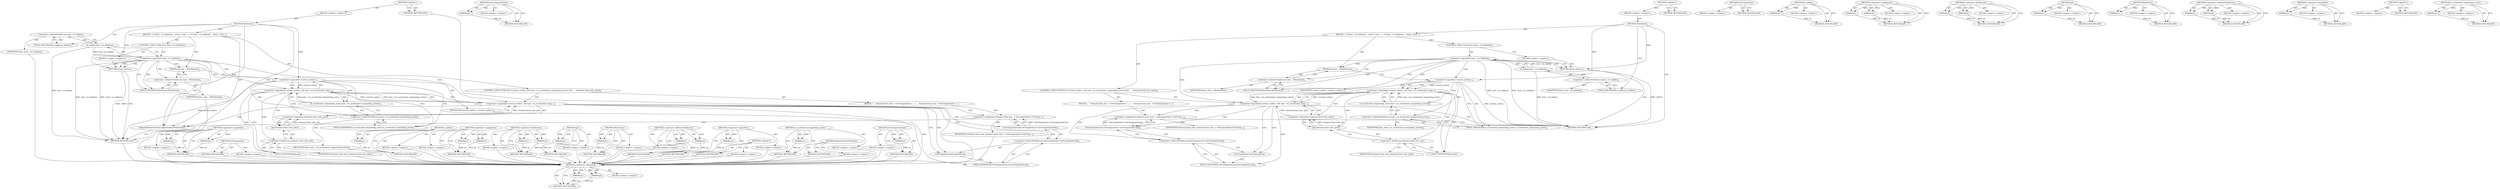 digraph "is_accelerated_compositing_active" {
vulnerable_76 [label=<(METHOD,&lt;operator&gt;.logicalAnd)>];
vulnerable_77 [label=<(PARAM,p1)>];
vulnerable_78 [label=<(PARAM,p2)>];
vulnerable_79 [label=<(BLOCK,&lt;empty&gt;,&lt;empty&gt;)>];
vulnerable_80 [label=<(METHOD_RETURN,ANY)>];
vulnerable_99 [label=<(METHOD,GetCompositorLock)>];
vulnerable_100 [label=<(PARAM,p1)>];
vulnerable_101 [label=<(BLOCK,&lt;empty&gt;,&lt;empty&gt;)>];
vulnerable_102 [label=<(METHOD_RETURN,ANY)>];
vulnerable_6 [label=<(METHOD,&lt;global&gt;)<SUB>1</SUB>>];
vulnerable_7 [label=<(BLOCK,&lt;empty&gt;,&lt;empty&gt;)<SUB>1</SUB>>];
vulnerable_8 [label=<(METHOD,WasShown)<SUB>1</SUB>>];
vulnerable_9 [label=<(BLOCK,{
  if (!host_-&gt;is_hidden())
    return;
  host...,{
  if (!host_-&gt;is_hidden())
    return;
  host...)<SUB>1</SUB>>];
vulnerable_10 [label=<(CONTROL_STRUCTURE,IF,if (!host_-&gt;is_hidden()))<SUB>2</SUB>>];
vulnerable_11 [label=<(&lt;operator&gt;.logicalNot,!host_-&gt;is_hidden())<SUB>2</SUB>>];
vulnerable_12 [label=<(is_hidden,host_-&gt;is_hidden())<SUB>2</SUB>>];
vulnerable_13 [label=<(&lt;operator&gt;.indirectFieldAccess,host_-&gt;is_hidden)<SUB>2</SUB>>];
vulnerable_14 [label=<(IDENTIFIER,host_,host_-&gt;is_hidden())<SUB>2</SUB>>];
vulnerable_15 [label=<(FIELD_IDENTIFIER,is_hidden,is_hidden)<SUB>2</SUB>>];
vulnerable_16 [label=<(BLOCK,&lt;empty&gt;,&lt;empty&gt;)<SUB>3</SUB>>];
vulnerable_17 [label=<(RETURN,return;,return;)<SUB>3</SUB>>];
vulnerable_18 [label=<(WasShown,host_-&gt;WasShown())<SUB>4</SUB>>];
vulnerable_19 [label=<(&lt;operator&gt;.indirectFieldAccess,host_-&gt;WasShown)<SUB>4</SUB>>];
vulnerable_20 [label=<(IDENTIFIER,host_,host_-&gt;WasShown())<SUB>4</SUB>>];
vulnerable_21 [label=<(FIELD_IDENTIFIER,WasShown,WasShown)<SUB>4</SUB>>];
vulnerable_22 [label=<(CONTROL_STRUCTURE,IF,if (!current_surface_ &amp;&amp; host_-&gt;is_accelerated_compositing_active() &amp;&amp;
      !released_front_lock_.get()))<SUB>6</SUB>>];
vulnerable_23 [label=<(&lt;operator&gt;.logicalAnd,!current_surface_ &amp;&amp; host_-&gt;is_accelerated_comp...)<SUB>6</SUB>>];
vulnerable_24 [label=<(&lt;operator&gt;.logicalAnd,!current_surface_ &amp;&amp; host_-&gt;is_accelerated_comp...)<SUB>6</SUB>>];
vulnerable_25 [label=<(&lt;operator&gt;.logicalNot,!current_surface_)<SUB>6</SUB>>];
vulnerable_26 [label=<(IDENTIFIER,current_surface_,!current_surface_)<SUB>6</SUB>>];
vulnerable_27 [label=<(is_accelerated_compositing_active,host_-&gt;is_accelerated_compositing_active())<SUB>6</SUB>>];
vulnerable_28 [label=<(&lt;operator&gt;.indirectFieldAccess,host_-&gt;is_accelerated_compositing_active)<SUB>6</SUB>>];
vulnerable_29 [label=<(IDENTIFIER,host_,host_-&gt;is_accelerated_compositing_active())<SUB>6</SUB>>];
vulnerable_30 [label=<(FIELD_IDENTIFIER,is_accelerated_compositing_active,is_accelerated_compositing_active)<SUB>6</SUB>>];
vulnerable_31 [label=<(&lt;operator&gt;.logicalNot,!released_front_lock_.get())<SUB>7</SUB>>];
vulnerable_32 [label=<(get,released_front_lock_.get())<SUB>7</SUB>>];
vulnerable_33 [label=<(&lt;operator&gt;.fieldAccess,released_front_lock_.get)<SUB>7</SUB>>];
vulnerable_34 [label=<(IDENTIFIER,released_front_lock_,released_front_lock_.get())<SUB>7</SUB>>];
vulnerable_35 [label=<(FIELD_IDENTIFIER,get,get)<SUB>7</SUB>>];
vulnerable_36 [label=<(BLOCK,{
     released_front_lock_ = GetCompositor()-&gt;...,{
     released_front_lock_ = GetCompositor()-&gt;...)<SUB>7</SUB>>];
vulnerable_37 [label=<(&lt;operator&gt;.assignment,released_front_lock_ = GetCompositor()-&gt;GetComp...)<SUB>8</SUB>>];
vulnerable_38 [label=<(IDENTIFIER,released_front_lock_,released_front_lock_ = GetCompositor()-&gt;GetComp...)<SUB>8</SUB>>];
vulnerable_39 [label=<(GetCompositorLock,GetCompositor()-&gt;GetCompositorLock())<SUB>8</SUB>>];
vulnerable_40 [label=<(&lt;operator&gt;.indirectFieldAccess,GetCompositor()-&gt;GetCompositorLock)<SUB>8</SUB>>];
vulnerable_41 [label=<(GetCompositor,GetCompositor())<SUB>8</SUB>>];
vulnerable_42 [label=<(FIELD_IDENTIFIER,GetCompositorLock,GetCompositorLock)<SUB>8</SUB>>];
vulnerable_43 [label=<(AdjustSurfaceProtection,AdjustSurfaceProtection())<SUB>11</SUB>>];
vulnerable_44 [label=<(METHOD_RETURN,void)<SUB>1</SUB>>];
vulnerable_46 [label=<(METHOD_RETURN,ANY)<SUB>1</SUB>>];
vulnerable_103 [label=<(METHOD,GetCompositor)>];
vulnerable_104 [label=<(BLOCK,&lt;empty&gt;,&lt;empty&gt;)>];
vulnerable_105 [label=<(METHOD_RETURN,ANY)>];
vulnerable_63 [label=<(METHOD,is_hidden)>];
vulnerable_64 [label=<(PARAM,p1)>];
vulnerable_65 [label=<(BLOCK,&lt;empty&gt;,&lt;empty&gt;)>];
vulnerable_66 [label=<(METHOD_RETURN,ANY)>];
vulnerable_94 [label=<(METHOD,&lt;operator&gt;.assignment)>];
vulnerable_95 [label=<(PARAM,p1)>];
vulnerable_96 [label=<(PARAM,p2)>];
vulnerable_97 [label=<(BLOCK,&lt;empty&gt;,&lt;empty&gt;)>];
vulnerable_98 [label=<(METHOD_RETURN,ANY)>];
vulnerable_89 [label=<(METHOD,&lt;operator&gt;.fieldAccess)>];
vulnerable_90 [label=<(PARAM,p1)>];
vulnerable_91 [label=<(PARAM,p2)>];
vulnerable_92 [label=<(BLOCK,&lt;empty&gt;,&lt;empty&gt;)>];
vulnerable_93 [label=<(METHOD_RETURN,ANY)>];
vulnerable_85 [label=<(METHOD,get)>];
vulnerable_86 [label=<(PARAM,p1)>];
vulnerable_87 [label=<(BLOCK,&lt;empty&gt;,&lt;empty&gt;)>];
vulnerable_88 [label=<(METHOD_RETURN,ANY)>];
vulnerable_72 [label=<(METHOD,WasShown)>];
vulnerable_73 [label=<(PARAM,p1)>];
vulnerable_74 [label=<(BLOCK,&lt;empty&gt;,&lt;empty&gt;)>];
vulnerable_75 [label=<(METHOD_RETURN,ANY)>];
vulnerable_67 [label=<(METHOD,&lt;operator&gt;.indirectFieldAccess)>];
vulnerable_68 [label=<(PARAM,p1)>];
vulnerable_69 [label=<(PARAM,p2)>];
vulnerable_70 [label=<(BLOCK,&lt;empty&gt;,&lt;empty&gt;)>];
vulnerable_71 [label=<(METHOD_RETURN,ANY)>];
vulnerable_59 [label=<(METHOD,&lt;operator&gt;.logicalNot)>];
vulnerable_60 [label=<(PARAM,p1)>];
vulnerable_61 [label=<(BLOCK,&lt;empty&gt;,&lt;empty&gt;)>];
vulnerable_62 [label=<(METHOD_RETURN,ANY)>];
vulnerable_53 [label=<(METHOD,&lt;global&gt;)<SUB>1</SUB>>];
vulnerable_54 [label=<(BLOCK,&lt;empty&gt;,&lt;empty&gt;)>];
vulnerable_55 [label=<(METHOD_RETURN,ANY)>];
vulnerable_81 [label=<(METHOD,is_accelerated_compositing_active)>];
vulnerable_82 [label=<(PARAM,p1)>];
vulnerable_83 [label=<(BLOCK,&lt;empty&gt;,&lt;empty&gt;)>];
vulnerable_84 [label=<(METHOD_RETURN,ANY)>];
vulnerable_106 [label=<(METHOD,AdjustSurfaceProtection)>];
vulnerable_107 [label=<(BLOCK,&lt;empty&gt;,&lt;empty&gt;)>];
vulnerable_108 [label=<(METHOD_RETURN,ANY)>];
fixed_75 [label=<(METHOD,&lt;operator&gt;.logicalAnd)>];
fixed_76 [label=<(PARAM,p1)>];
fixed_77 [label=<(PARAM,p2)>];
fixed_78 [label=<(BLOCK,&lt;empty&gt;,&lt;empty&gt;)>];
fixed_79 [label=<(METHOD_RETURN,ANY)>];
fixed_98 [label=<(METHOD,GetCompositorLock)>];
fixed_99 [label=<(PARAM,p1)>];
fixed_100 [label=<(BLOCK,&lt;empty&gt;,&lt;empty&gt;)>];
fixed_101 [label=<(METHOD_RETURN,ANY)>];
fixed_6 [label=<(METHOD,&lt;global&gt;)<SUB>1</SUB>>];
fixed_7 [label=<(BLOCK,&lt;empty&gt;,&lt;empty&gt;)<SUB>1</SUB>>];
fixed_8 [label=<(METHOD,WasShown)<SUB>1</SUB>>];
fixed_9 [label=<(BLOCK,{
  if (!host_-&gt;is_hidden())
    return;
  host...,{
  if (!host_-&gt;is_hidden())
    return;
  host...)<SUB>1</SUB>>];
fixed_10 [label=<(CONTROL_STRUCTURE,IF,if (!host_-&gt;is_hidden()))<SUB>2</SUB>>];
fixed_11 [label=<(&lt;operator&gt;.logicalNot,!host_-&gt;is_hidden())<SUB>2</SUB>>];
fixed_12 [label=<(is_hidden,host_-&gt;is_hidden())<SUB>2</SUB>>];
fixed_13 [label=<(&lt;operator&gt;.indirectFieldAccess,host_-&gt;is_hidden)<SUB>2</SUB>>];
fixed_14 [label=<(IDENTIFIER,host_,host_-&gt;is_hidden())<SUB>2</SUB>>];
fixed_15 [label=<(FIELD_IDENTIFIER,is_hidden,is_hidden)<SUB>2</SUB>>];
fixed_16 [label=<(BLOCK,&lt;empty&gt;,&lt;empty&gt;)<SUB>3</SUB>>];
fixed_17 [label=<(RETURN,return;,return;)<SUB>3</SUB>>];
fixed_18 [label=<(WasShown,host_-&gt;WasShown())<SUB>4</SUB>>];
fixed_19 [label=<(&lt;operator&gt;.indirectFieldAccess,host_-&gt;WasShown)<SUB>4</SUB>>];
fixed_20 [label=<(IDENTIFIER,host_,host_-&gt;WasShown())<SUB>4</SUB>>];
fixed_21 [label=<(FIELD_IDENTIFIER,WasShown,WasShown)<SUB>4</SUB>>];
fixed_22 [label=<(CONTROL_STRUCTURE,IF,if (!current_surface_ &amp;&amp; host_-&gt;is_accelerated_compositing_active() &amp;&amp;
      !released_front_lock_.get()))<SUB>6</SUB>>];
fixed_23 [label=<(&lt;operator&gt;.logicalAnd,!current_surface_ &amp;&amp; host_-&gt;is_accelerated_comp...)<SUB>6</SUB>>];
fixed_24 [label=<(&lt;operator&gt;.logicalAnd,!current_surface_ &amp;&amp; host_-&gt;is_accelerated_comp...)<SUB>6</SUB>>];
fixed_25 [label=<(&lt;operator&gt;.logicalNot,!current_surface_)<SUB>6</SUB>>];
fixed_26 [label=<(IDENTIFIER,current_surface_,!current_surface_)<SUB>6</SUB>>];
fixed_27 [label=<(is_accelerated_compositing_active,host_-&gt;is_accelerated_compositing_active())<SUB>6</SUB>>];
fixed_28 [label=<(&lt;operator&gt;.indirectFieldAccess,host_-&gt;is_accelerated_compositing_active)<SUB>6</SUB>>];
fixed_29 [label=<(IDENTIFIER,host_,host_-&gt;is_accelerated_compositing_active())<SUB>6</SUB>>];
fixed_30 [label=<(FIELD_IDENTIFIER,is_accelerated_compositing_active,is_accelerated_compositing_active)<SUB>6</SUB>>];
fixed_31 [label=<(&lt;operator&gt;.logicalNot,!released_front_lock_.get())<SUB>7</SUB>>];
fixed_32 [label=<(get,released_front_lock_.get())<SUB>7</SUB>>];
fixed_33 [label=<(&lt;operator&gt;.fieldAccess,released_front_lock_.get)<SUB>7</SUB>>];
fixed_34 [label=<(IDENTIFIER,released_front_lock_,released_front_lock_.get())<SUB>7</SUB>>];
fixed_35 [label=<(FIELD_IDENTIFIER,get,get)<SUB>7</SUB>>];
fixed_36 [label=<(BLOCK,{
     released_front_lock_ = GetCompositor()-&gt;...,{
     released_front_lock_ = GetCompositor()-&gt;...)<SUB>7</SUB>>];
fixed_37 [label=<(&lt;operator&gt;.assignment,released_front_lock_ = GetCompositor()-&gt;GetComp...)<SUB>8</SUB>>];
fixed_38 [label=<(IDENTIFIER,released_front_lock_,released_front_lock_ = GetCompositor()-&gt;GetComp...)<SUB>8</SUB>>];
fixed_39 [label=<(GetCompositorLock,GetCompositor()-&gt;GetCompositorLock())<SUB>8</SUB>>];
fixed_40 [label=<(&lt;operator&gt;.indirectFieldAccess,GetCompositor()-&gt;GetCompositorLock)<SUB>8</SUB>>];
fixed_41 [label=<(GetCompositor,GetCompositor())<SUB>8</SUB>>];
fixed_42 [label=<(FIELD_IDENTIFIER,GetCompositorLock,GetCompositorLock)<SUB>8</SUB>>];
fixed_43 [label=<(METHOD_RETURN,void)<SUB>1</SUB>>];
fixed_45 [label=<(METHOD_RETURN,ANY)<SUB>1</SUB>>];
fixed_102 [label=<(METHOD,GetCompositor)>];
fixed_103 [label=<(BLOCK,&lt;empty&gt;,&lt;empty&gt;)>];
fixed_104 [label=<(METHOD_RETURN,ANY)>];
fixed_62 [label=<(METHOD,is_hidden)>];
fixed_63 [label=<(PARAM,p1)>];
fixed_64 [label=<(BLOCK,&lt;empty&gt;,&lt;empty&gt;)>];
fixed_65 [label=<(METHOD_RETURN,ANY)>];
fixed_93 [label=<(METHOD,&lt;operator&gt;.assignment)>];
fixed_94 [label=<(PARAM,p1)>];
fixed_95 [label=<(PARAM,p2)>];
fixed_96 [label=<(BLOCK,&lt;empty&gt;,&lt;empty&gt;)>];
fixed_97 [label=<(METHOD_RETURN,ANY)>];
fixed_88 [label=<(METHOD,&lt;operator&gt;.fieldAccess)>];
fixed_89 [label=<(PARAM,p1)>];
fixed_90 [label=<(PARAM,p2)>];
fixed_91 [label=<(BLOCK,&lt;empty&gt;,&lt;empty&gt;)>];
fixed_92 [label=<(METHOD_RETURN,ANY)>];
fixed_84 [label=<(METHOD,get)>];
fixed_85 [label=<(PARAM,p1)>];
fixed_86 [label=<(BLOCK,&lt;empty&gt;,&lt;empty&gt;)>];
fixed_87 [label=<(METHOD_RETURN,ANY)>];
fixed_71 [label=<(METHOD,WasShown)>];
fixed_72 [label=<(PARAM,p1)>];
fixed_73 [label=<(BLOCK,&lt;empty&gt;,&lt;empty&gt;)>];
fixed_74 [label=<(METHOD_RETURN,ANY)>];
fixed_66 [label=<(METHOD,&lt;operator&gt;.indirectFieldAccess)>];
fixed_67 [label=<(PARAM,p1)>];
fixed_68 [label=<(PARAM,p2)>];
fixed_69 [label=<(BLOCK,&lt;empty&gt;,&lt;empty&gt;)>];
fixed_70 [label=<(METHOD_RETURN,ANY)>];
fixed_58 [label=<(METHOD,&lt;operator&gt;.logicalNot)>];
fixed_59 [label=<(PARAM,p1)>];
fixed_60 [label=<(BLOCK,&lt;empty&gt;,&lt;empty&gt;)>];
fixed_61 [label=<(METHOD_RETURN,ANY)>];
fixed_52 [label=<(METHOD,&lt;global&gt;)<SUB>1</SUB>>];
fixed_53 [label=<(BLOCK,&lt;empty&gt;,&lt;empty&gt;)>];
fixed_54 [label=<(METHOD_RETURN,ANY)>];
fixed_80 [label=<(METHOD,is_accelerated_compositing_active)>];
fixed_81 [label=<(PARAM,p1)>];
fixed_82 [label=<(BLOCK,&lt;empty&gt;,&lt;empty&gt;)>];
fixed_83 [label=<(METHOD_RETURN,ANY)>];
vulnerable_76 -> vulnerable_77  [key=0, label="AST: "];
vulnerable_76 -> vulnerable_77  [key=1, label="DDG: "];
vulnerable_76 -> vulnerable_79  [key=0, label="AST: "];
vulnerable_76 -> vulnerable_78  [key=0, label="AST: "];
vulnerable_76 -> vulnerable_78  [key=1, label="DDG: "];
vulnerable_76 -> vulnerable_80  [key=0, label="AST: "];
vulnerable_76 -> vulnerable_80  [key=1, label="CFG: "];
vulnerable_77 -> vulnerable_80  [key=0, label="DDG: p1"];
vulnerable_78 -> vulnerable_80  [key=0, label="DDG: p2"];
vulnerable_79 -> fixed_75  [key=0];
vulnerable_80 -> fixed_75  [key=0];
vulnerable_99 -> vulnerable_100  [key=0, label="AST: "];
vulnerable_99 -> vulnerable_100  [key=1, label="DDG: "];
vulnerable_99 -> vulnerable_101  [key=0, label="AST: "];
vulnerable_99 -> vulnerable_102  [key=0, label="AST: "];
vulnerable_99 -> vulnerable_102  [key=1, label="CFG: "];
vulnerable_100 -> vulnerable_102  [key=0, label="DDG: p1"];
vulnerable_101 -> fixed_75  [key=0];
vulnerable_102 -> fixed_75  [key=0];
vulnerable_6 -> vulnerable_7  [key=0, label="AST: "];
vulnerable_6 -> vulnerable_46  [key=0, label="AST: "];
vulnerable_6 -> vulnerable_46  [key=1, label="CFG: "];
vulnerable_7 -> vulnerable_8  [key=0, label="AST: "];
vulnerable_8 -> vulnerable_9  [key=0, label="AST: "];
vulnerable_8 -> vulnerable_44  [key=0, label="AST: "];
vulnerable_8 -> vulnerable_15  [key=0, label="CFG: "];
vulnerable_8 -> vulnerable_43  [key=0, label="DDG: "];
vulnerable_8 -> vulnerable_17  [key=0, label="DDG: "];
vulnerable_8 -> vulnerable_25  [key=0, label="DDG: "];
vulnerable_9 -> vulnerable_10  [key=0, label="AST: "];
vulnerable_9 -> vulnerable_18  [key=0, label="AST: "];
vulnerable_9 -> vulnerable_22  [key=0, label="AST: "];
vulnerable_9 -> vulnerable_43  [key=0, label="AST: "];
vulnerable_10 -> vulnerable_11  [key=0, label="AST: "];
vulnerable_10 -> vulnerable_16  [key=0, label="AST: "];
vulnerable_11 -> vulnerable_12  [key=0, label="AST: "];
vulnerable_11 -> vulnerable_17  [key=0, label="CFG: "];
vulnerable_11 -> vulnerable_17  [key=1, label="CDG: "];
vulnerable_11 -> vulnerable_21  [key=0, label="CFG: "];
vulnerable_11 -> vulnerable_21  [key=1, label="CDG: "];
vulnerable_11 -> vulnerable_44  [key=0, label="DDG: host_-&gt;is_hidden()"];
vulnerable_11 -> vulnerable_44  [key=1, label="DDG: !host_-&gt;is_hidden()"];
vulnerable_11 -> vulnerable_24  [key=0, label="CDG: "];
vulnerable_11 -> vulnerable_23  [key=0, label="CDG: "];
vulnerable_11 -> vulnerable_19  [key=0, label="CDG: "];
vulnerable_11 -> vulnerable_25  [key=0, label="CDG: "];
vulnerable_11 -> vulnerable_18  [key=0, label="CDG: "];
vulnerable_11 -> vulnerable_43  [key=0, label="CDG: "];
vulnerable_12 -> vulnerable_13  [key=0, label="AST: "];
vulnerable_12 -> vulnerable_11  [key=0, label="CFG: "];
vulnerable_12 -> vulnerable_11  [key=1, label="DDG: host_-&gt;is_hidden"];
vulnerable_12 -> vulnerable_44  [key=0, label="DDG: host_-&gt;is_hidden"];
vulnerable_13 -> vulnerable_14  [key=0, label="AST: "];
vulnerable_13 -> vulnerable_15  [key=0, label="AST: "];
vulnerable_13 -> vulnerable_12  [key=0, label="CFG: "];
vulnerable_14 -> fixed_75  [key=0];
vulnerable_15 -> vulnerable_13  [key=0, label="CFG: "];
vulnerable_16 -> vulnerable_17  [key=0, label="AST: "];
vulnerable_17 -> vulnerable_44  [key=0, label="CFG: "];
vulnerable_17 -> vulnerable_44  [key=1, label="DDG: &lt;RET&gt;"];
vulnerable_18 -> vulnerable_19  [key=0, label="AST: "];
vulnerable_18 -> vulnerable_25  [key=0, label="CFG: "];
vulnerable_19 -> vulnerable_20  [key=0, label="AST: "];
vulnerable_19 -> vulnerable_21  [key=0, label="AST: "];
vulnerable_19 -> vulnerable_18  [key=0, label="CFG: "];
vulnerable_20 -> fixed_75  [key=0];
vulnerable_21 -> vulnerable_19  [key=0, label="CFG: "];
vulnerable_22 -> vulnerable_23  [key=0, label="AST: "];
vulnerable_22 -> vulnerable_36  [key=0, label="AST: "];
vulnerable_23 -> vulnerable_24  [key=0, label="AST: "];
vulnerable_23 -> vulnerable_31  [key=0, label="AST: "];
vulnerable_23 -> vulnerable_43  [key=0, label="CFG: "];
vulnerable_23 -> vulnerable_41  [key=0, label="CFG: "];
vulnerable_23 -> vulnerable_41  [key=1, label="CDG: "];
vulnerable_23 -> vulnerable_42  [key=0, label="CDG: "];
vulnerable_23 -> vulnerable_37  [key=0, label="CDG: "];
vulnerable_23 -> vulnerable_40  [key=0, label="CDG: "];
vulnerable_23 -> vulnerable_39  [key=0, label="CDG: "];
vulnerable_24 -> vulnerable_25  [key=0, label="AST: "];
vulnerable_24 -> vulnerable_27  [key=0, label="AST: "];
vulnerable_24 -> vulnerable_23  [key=0, label="CFG: "];
vulnerable_24 -> vulnerable_23  [key=1, label="DDG: !current_surface_"];
vulnerable_24 -> vulnerable_23  [key=2, label="DDG: host_-&gt;is_accelerated_compositing_active()"];
vulnerable_24 -> vulnerable_35  [key=0, label="CFG: "];
vulnerable_24 -> vulnerable_35  [key=1, label="CDG: "];
vulnerable_24 -> vulnerable_32  [key=0, label="CDG: "];
vulnerable_24 -> vulnerable_33  [key=0, label="CDG: "];
vulnerable_24 -> vulnerable_31  [key=0, label="CDG: "];
vulnerable_25 -> vulnerable_26  [key=0, label="AST: "];
vulnerable_25 -> vulnerable_24  [key=0, label="CFG: "];
vulnerable_25 -> vulnerable_24  [key=1, label="DDG: current_surface_"];
vulnerable_25 -> vulnerable_30  [key=0, label="CFG: "];
vulnerable_25 -> vulnerable_30  [key=1, label="CDG: "];
vulnerable_25 -> vulnerable_44  [key=0, label="DDG: current_surface_"];
vulnerable_25 -> vulnerable_28  [key=0, label="CDG: "];
vulnerable_25 -> vulnerable_27  [key=0, label="CDG: "];
vulnerable_26 -> fixed_75  [key=0];
vulnerable_27 -> vulnerable_28  [key=0, label="AST: "];
vulnerable_27 -> vulnerable_24  [key=0, label="CFG: "];
vulnerable_27 -> vulnerable_24  [key=1, label="DDG: host_-&gt;is_accelerated_compositing_active"];
vulnerable_28 -> vulnerable_29  [key=0, label="AST: "];
vulnerable_28 -> vulnerable_30  [key=0, label="AST: "];
vulnerable_28 -> vulnerable_27  [key=0, label="CFG: "];
vulnerable_29 -> fixed_75  [key=0];
vulnerable_30 -> vulnerable_28  [key=0, label="CFG: "];
vulnerable_31 -> vulnerable_32  [key=0, label="AST: "];
vulnerable_31 -> vulnerable_23  [key=0, label="CFG: "];
vulnerable_31 -> vulnerable_23  [key=1, label="DDG: released_front_lock_.get()"];
vulnerable_32 -> vulnerable_33  [key=0, label="AST: "];
vulnerable_32 -> vulnerable_31  [key=0, label="CFG: "];
vulnerable_32 -> vulnerable_31  [key=1, label="DDG: released_front_lock_.get"];
vulnerable_33 -> vulnerable_34  [key=0, label="AST: "];
vulnerable_33 -> vulnerable_35  [key=0, label="AST: "];
vulnerable_33 -> vulnerable_32  [key=0, label="CFG: "];
vulnerable_34 -> fixed_75  [key=0];
vulnerable_35 -> vulnerable_33  [key=0, label="CFG: "];
vulnerable_36 -> vulnerable_37  [key=0, label="AST: "];
vulnerable_37 -> vulnerable_38  [key=0, label="AST: "];
vulnerable_37 -> vulnerable_39  [key=0, label="AST: "];
vulnerable_37 -> vulnerable_43  [key=0, label="CFG: "];
vulnerable_38 -> fixed_75  [key=0];
vulnerable_39 -> vulnerable_40  [key=0, label="AST: "];
vulnerable_39 -> vulnerable_37  [key=0, label="CFG: "];
vulnerable_39 -> vulnerable_37  [key=1, label="DDG: GetCompositor()-&gt;GetCompositorLock"];
vulnerable_40 -> vulnerable_41  [key=0, label="AST: "];
vulnerable_40 -> vulnerable_42  [key=0, label="AST: "];
vulnerable_40 -> vulnerable_39  [key=0, label="CFG: "];
vulnerable_41 -> vulnerable_42  [key=0, label="CFG: "];
vulnerable_42 -> vulnerable_40  [key=0, label="CFG: "];
vulnerable_43 -> vulnerable_44  [key=0, label="CFG: "];
vulnerable_44 -> fixed_75  [key=0];
vulnerable_46 -> fixed_75  [key=0];
vulnerable_103 -> vulnerable_104  [key=0, label="AST: "];
vulnerable_103 -> vulnerable_105  [key=0, label="AST: "];
vulnerable_103 -> vulnerable_105  [key=1, label="CFG: "];
vulnerable_104 -> fixed_75  [key=0];
vulnerable_105 -> fixed_75  [key=0];
vulnerable_63 -> vulnerable_64  [key=0, label="AST: "];
vulnerable_63 -> vulnerable_64  [key=1, label="DDG: "];
vulnerable_63 -> vulnerable_65  [key=0, label="AST: "];
vulnerable_63 -> vulnerable_66  [key=0, label="AST: "];
vulnerable_63 -> vulnerable_66  [key=1, label="CFG: "];
vulnerable_64 -> vulnerable_66  [key=0, label="DDG: p1"];
vulnerable_65 -> fixed_75  [key=0];
vulnerable_66 -> fixed_75  [key=0];
vulnerable_94 -> vulnerable_95  [key=0, label="AST: "];
vulnerable_94 -> vulnerable_95  [key=1, label="DDG: "];
vulnerable_94 -> vulnerable_97  [key=0, label="AST: "];
vulnerable_94 -> vulnerable_96  [key=0, label="AST: "];
vulnerable_94 -> vulnerable_96  [key=1, label="DDG: "];
vulnerable_94 -> vulnerable_98  [key=0, label="AST: "];
vulnerable_94 -> vulnerable_98  [key=1, label="CFG: "];
vulnerable_95 -> vulnerable_98  [key=0, label="DDG: p1"];
vulnerable_96 -> vulnerable_98  [key=0, label="DDG: p2"];
vulnerable_97 -> fixed_75  [key=0];
vulnerable_98 -> fixed_75  [key=0];
vulnerable_89 -> vulnerable_90  [key=0, label="AST: "];
vulnerable_89 -> vulnerable_90  [key=1, label="DDG: "];
vulnerable_89 -> vulnerable_92  [key=0, label="AST: "];
vulnerable_89 -> vulnerable_91  [key=0, label="AST: "];
vulnerable_89 -> vulnerable_91  [key=1, label="DDG: "];
vulnerable_89 -> vulnerable_93  [key=0, label="AST: "];
vulnerable_89 -> vulnerable_93  [key=1, label="CFG: "];
vulnerable_90 -> vulnerable_93  [key=0, label="DDG: p1"];
vulnerable_91 -> vulnerable_93  [key=0, label="DDG: p2"];
vulnerable_92 -> fixed_75  [key=0];
vulnerable_93 -> fixed_75  [key=0];
vulnerable_85 -> vulnerable_86  [key=0, label="AST: "];
vulnerable_85 -> vulnerable_86  [key=1, label="DDG: "];
vulnerable_85 -> vulnerable_87  [key=0, label="AST: "];
vulnerable_85 -> vulnerable_88  [key=0, label="AST: "];
vulnerable_85 -> vulnerable_88  [key=1, label="CFG: "];
vulnerable_86 -> vulnerable_88  [key=0, label="DDG: p1"];
vulnerable_87 -> fixed_75  [key=0];
vulnerable_88 -> fixed_75  [key=0];
vulnerable_72 -> vulnerable_73  [key=0, label="AST: "];
vulnerable_72 -> vulnerable_73  [key=1, label="DDG: "];
vulnerable_72 -> vulnerable_74  [key=0, label="AST: "];
vulnerable_72 -> vulnerable_75  [key=0, label="AST: "];
vulnerable_72 -> vulnerable_75  [key=1, label="CFG: "];
vulnerable_73 -> vulnerable_75  [key=0, label="DDG: p1"];
vulnerable_74 -> fixed_75  [key=0];
vulnerable_75 -> fixed_75  [key=0];
vulnerable_67 -> vulnerable_68  [key=0, label="AST: "];
vulnerable_67 -> vulnerable_68  [key=1, label="DDG: "];
vulnerable_67 -> vulnerable_70  [key=0, label="AST: "];
vulnerable_67 -> vulnerable_69  [key=0, label="AST: "];
vulnerable_67 -> vulnerable_69  [key=1, label="DDG: "];
vulnerable_67 -> vulnerable_71  [key=0, label="AST: "];
vulnerable_67 -> vulnerable_71  [key=1, label="CFG: "];
vulnerable_68 -> vulnerable_71  [key=0, label="DDG: p1"];
vulnerable_69 -> vulnerable_71  [key=0, label="DDG: p2"];
vulnerable_70 -> fixed_75  [key=0];
vulnerable_71 -> fixed_75  [key=0];
vulnerable_59 -> vulnerable_60  [key=0, label="AST: "];
vulnerable_59 -> vulnerable_60  [key=1, label="DDG: "];
vulnerable_59 -> vulnerable_61  [key=0, label="AST: "];
vulnerable_59 -> vulnerable_62  [key=0, label="AST: "];
vulnerable_59 -> vulnerable_62  [key=1, label="CFG: "];
vulnerable_60 -> vulnerable_62  [key=0, label="DDG: p1"];
vulnerable_61 -> fixed_75  [key=0];
vulnerable_62 -> fixed_75  [key=0];
vulnerable_53 -> vulnerable_54  [key=0, label="AST: "];
vulnerable_53 -> vulnerable_55  [key=0, label="AST: "];
vulnerable_53 -> vulnerable_55  [key=1, label="CFG: "];
vulnerable_54 -> fixed_75  [key=0];
vulnerable_55 -> fixed_75  [key=0];
vulnerable_81 -> vulnerable_82  [key=0, label="AST: "];
vulnerable_81 -> vulnerable_82  [key=1, label="DDG: "];
vulnerable_81 -> vulnerable_83  [key=0, label="AST: "];
vulnerable_81 -> vulnerable_84  [key=0, label="AST: "];
vulnerable_81 -> vulnerable_84  [key=1, label="CFG: "];
vulnerable_82 -> vulnerable_84  [key=0, label="DDG: p1"];
vulnerable_83 -> fixed_75  [key=0];
vulnerable_84 -> fixed_75  [key=0];
vulnerable_106 -> vulnerable_107  [key=0, label="AST: "];
vulnerable_106 -> vulnerable_108  [key=0, label="AST: "];
vulnerable_106 -> vulnerable_108  [key=1, label="CFG: "];
vulnerable_107 -> fixed_75  [key=0];
vulnerable_108 -> fixed_75  [key=0];
fixed_75 -> fixed_76  [key=0, label="AST: "];
fixed_75 -> fixed_76  [key=1, label="DDG: "];
fixed_75 -> fixed_78  [key=0, label="AST: "];
fixed_75 -> fixed_77  [key=0, label="AST: "];
fixed_75 -> fixed_77  [key=1, label="DDG: "];
fixed_75 -> fixed_79  [key=0, label="AST: "];
fixed_75 -> fixed_79  [key=1, label="CFG: "];
fixed_76 -> fixed_79  [key=0, label="DDG: p1"];
fixed_77 -> fixed_79  [key=0, label="DDG: p2"];
fixed_98 -> fixed_99  [key=0, label="AST: "];
fixed_98 -> fixed_99  [key=1, label="DDG: "];
fixed_98 -> fixed_100  [key=0, label="AST: "];
fixed_98 -> fixed_101  [key=0, label="AST: "];
fixed_98 -> fixed_101  [key=1, label="CFG: "];
fixed_99 -> fixed_101  [key=0, label="DDG: p1"];
fixed_6 -> fixed_7  [key=0, label="AST: "];
fixed_6 -> fixed_45  [key=0, label="AST: "];
fixed_6 -> fixed_45  [key=1, label="CFG: "];
fixed_7 -> fixed_8  [key=0, label="AST: "];
fixed_8 -> fixed_9  [key=0, label="AST: "];
fixed_8 -> fixed_43  [key=0, label="AST: "];
fixed_8 -> fixed_15  [key=0, label="CFG: "];
fixed_8 -> fixed_17  [key=0, label="DDG: "];
fixed_8 -> fixed_25  [key=0, label="DDG: "];
fixed_9 -> fixed_10  [key=0, label="AST: "];
fixed_9 -> fixed_18  [key=0, label="AST: "];
fixed_9 -> fixed_22  [key=0, label="AST: "];
fixed_10 -> fixed_11  [key=0, label="AST: "];
fixed_10 -> fixed_16  [key=0, label="AST: "];
fixed_11 -> fixed_12  [key=0, label="AST: "];
fixed_11 -> fixed_17  [key=0, label="CFG: "];
fixed_11 -> fixed_17  [key=1, label="CDG: "];
fixed_11 -> fixed_21  [key=0, label="CFG: "];
fixed_11 -> fixed_21  [key=1, label="CDG: "];
fixed_11 -> fixed_43  [key=0, label="DDG: host_-&gt;is_hidden()"];
fixed_11 -> fixed_43  [key=1, label="DDG: !host_-&gt;is_hidden()"];
fixed_11 -> fixed_24  [key=0, label="CDG: "];
fixed_11 -> fixed_23  [key=0, label="CDG: "];
fixed_11 -> fixed_19  [key=0, label="CDG: "];
fixed_11 -> fixed_25  [key=0, label="CDG: "];
fixed_11 -> fixed_18  [key=0, label="CDG: "];
fixed_12 -> fixed_13  [key=0, label="AST: "];
fixed_12 -> fixed_11  [key=0, label="CFG: "];
fixed_12 -> fixed_11  [key=1, label="DDG: host_-&gt;is_hidden"];
fixed_12 -> fixed_43  [key=0, label="DDG: host_-&gt;is_hidden"];
fixed_13 -> fixed_14  [key=0, label="AST: "];
fixed_13 -> fixed_15  [key=0, label="AST: "];
fixed_13 -> fixed_12  [key=0, label="CFG: "];
fixed_15 -> fixed_13  [key=0, label="CFG: "];
fixed_16 -> fixed_17  [key=0, label="AST: "];
fixed_17 -> fixed_43  [key=0, label="CFG: "];
fixed_17 -> fixed_43  [key=1, label="DDG: &lt;RET&gt;"];
fixed_18 -> fixed_19  [key=0, label="AST: "];
fixed_18 -> fixed_25  [key=0, label="CFG: "];
fixed_19 -> fixed_20  [key=0, label="AST: "];
fixed_19 -> fixed_21  [key=0, label="AST: "];
fixed_19 -> fixed_18  [key=0, label="CFG: "];
fixed_21 -> fixed_19  [key=0, label="CFG: "];
fixed_22 -> fixed_23  [key=0, label="AST: "];
fixed_22 -> fixed_36  [key=0, label="AST: "];
fixed_23 -> fixed_24  [key=0, label="AST: "];
fixed_23 -> fixed_31  [key=0, label="AST: "];
fixed_23 -> fixed_43  [key=0, label="CFG: "];
fixed_23 -> fixed_41  [key=0, label="CFG: "];
fixed_23 -> fixed_41  [key=1, label="CDG: "];
fixed_23 -> fixed_42  [key=0, label="CDG: "];
fixed_23 -> fixed_37  [key=0, label="CDG: "];
fixed_23 -> fixed_40  [key=0, label="CDG: "];
fixed_23 -> fixed_39  [key=0, label="CDG: "];
fixed_24 -> fixed_25  [key=0, label="AST: "];
fixed_24 -> fixed_27  [key=0, label="AST: "];
fixed_24 -> fixed_23  [key=0, label="CFG: "];
fixed_24 -> fixed_23  [key=1, label="DDG: !current_surface_"];
fixed_24 -> fixed_23  [key=2, label="DDG: host_-&gt;is_accelerated_compositing_active()"];
fixed_24 -> fixed_35  [key=0, label="CFG: "];
fixed_24 -> fixed_35  [key=1, label="CDG: "];
fixed_24 -> fixed_32  [key=0, label="CDG: "];
fixed_24 -> fixed_33  [key=0, label="CDG: "];
fixed_24 -> fixed_31  [key=0, label="CDG: "];
fixed_25 -> fixed_26  [key=0, label="AST: "];
fixed_25 -> fixed_24  [key=0, label="CFG: "];
fixed_25 -> fixed_24  [key=1, label="DDG: current_surface_"];
fixed_25 -> fixed_30  [key=0, label="CFG: "];
fixed_25 -> fixed_30  [key=1, label="CDG: "];
fixed_25 -> fixed_43  [key=0, label="DDG: current_surface_"];
fixed_25 -> fixed_28  [key=0, label="CDG: "];
fixed_25 -> fixed_27  [key=0, label="CDG: "];
fixed_27 -> fixed_28  [key=0, label="AST: "];
fixed_27 -> fixed_24  [key=0, label="CFG: "];
fixed_27 -> fixed_24  [key=1, label="DDG: host_-&gt;is_accelerated_compositing_active"];
fixed_28 -> fixed_29  [key=0, label="AST: "];
fixed_28 -> fixed_30  [key=0, label="AST: "];
fixed_28 -> fixed_27  [key=0, label="CFG: "];
fixed_30 -> fixed_28  [key=0, label="CFG: "];
fixed_31 -> fixed_32  [key=0, label="AST: "];
fixed_31 -> fixed_23  [key=0, label="CFG: "];
fixed_31 -> fixed_23  [key=1, label="DDG: released_front_lock_.get()"];
fixed_32 -> fixed_33  [key=0, label="AST: "];
fixed_32 -> fixed_31  [key=0, label="CFG: "];
fixed_32 -> fixed_31  [key=1, label="DDG: released_front_lock_.get"];
fixed_33 -> fixed_34  [key=0, label="AST: "];
fixed_33 -> fixed_35  [key=0, label="AST: "];
fixed_33 -> fixed_32  [key=0, label="CFG: "];
fixed_35 -> fixed_33  [key=0, label="CFG: "];
fixed_36 -> fixed_37  [key=0, label="AST: "];
fixed_37 -> fixed_38  [key=0, label="AST: "];
fixed_37 -> fixed_39  [key=0, label="AST: "];
fixed_37 -> fixed_43  [key=0, label="CFG: "];
fixed_39 -> fixed_40  [key=0, label="AST: "];
fixed_39 -> fixed_37  [key=0, label="CFG: "];
fixed_39 -> fixed_37  [key=1, label="DDG: GetCompositor()-&gt;GetCompositorLock"];
fixed_40 -> fixed_41  [key=0, label="AST: "];
fixed_40 -> fixed_42  [key=0, label="AST: "];
fixed_40 -> fixed_39  [key=0, label="CFG: "];
fixed_41 -> fixed_42  [key=0, label="CFG: "];
fixed_42 -> fixed_40  [key=0, label="CFG: "];
fixed_102 -> fixed_103  [key=0, label="AST: "];
fixed_102 -> fixed_104  [key=0, label="AST: "];
fixed_102 -> fixed_104  [key=1, label="CFG: "];
fixed_62 -> fixed_63  [key=0, label="AST: "];
fixed_62 -> fixed_63  [key=1, label="DDG: "];
fixed_62 -> fixed_64  [key=0, label="AST: "];
fixed_62 -> fixed_65  [key=0, label="AST: "];
fixed_62 -> fixed_65  [key=1, label="CFG: "];
fixed_63 -> fixed_65  [key=0, label="DDG: p1"];
fixed_93 -> fixed_94  [key=0, label="AST: "];
fixed_93 -> fixed_94  [key=1, label="DDG: "];
fixed_93 -> fixed_96  [key=0, label="AST: "];
fixed_93 -> fixed_95  [key=0, label="AST: "];
fixed_93 -> fixed_95  [key=1, label="DDG: "];
fixed_93 -> fixed_97  [key=0, label="AST: "];
fixed_93 -> fixed_97  [key=1, label="CFG: "];
fixed_94 -> fixed_97  [key=0, label="DDG: p1"];
fixed_95 -> fixed_97  [key=0, label="DDG: p2"];
fixed_88 -> fixed_89  [key=0, label="AST: "];
fixed_88 -> fixed_89  [key=1, label="DDG: "];
fixed_88 -> fixed_91  [key=0, label="AST: "];
fixed_88 -> fixed_90  [key=0, label="AST: "];
fixed_88 -> fixed_90  [key=1, label="DDG: "];
fixed_88 -> fixed_92  [key=0, label="AST: "];
fixed_88 -> fixed_92  [key=1, label="CFG: "];
fixed_89 -> fixed_92  [key=0, label="DDG: p1"];
fixed_90 -> fixed_92  [key=0, label="DDG: p2"];
fixed_84 -> fixed_85  [key=0, label="AST: "];
fixed_84 -> fixed_85  [key=1, label="DDG: "];
fixed_84 -> fixed_86  [key=0, label="AST: "];
fixed_84 -> fixed_87  [key=0, label="AST: "];
fixed_84 -> fixed_87  [key=1, label="CFG: "];
fixed_85 -> fixed_87  [key=0, label="DDG: p1"];
fixed_71 -> fixed_72  [key=0, label="AST: "];
fixed_71 -> fixed_72  [key=1, label="DDG: "];
fixed_71 -> fixed_73  [key=0, label="AST: "];
fixed_71 -> fixed_74  [key=0, label="AST: "];
fixed_71 -> fixed_74  [key=1, label="CFG: "];
fixed_72 -> fixed_74  [key=0, label="DDG: p1"];
fixed_66 -> fixed_67  [key=0, label="AST: "];
fixed_66 -> fixed_67  [key=1, label="DDG: "];
fixed_66 -> fixed_69  [key=0, label="AST: "];
fixed_66 -> fixed_68  [key=0, label="AST: "];
fixed_66 -> fixed_68  [key=1, label="DDG: "];
fixed_66 -> fixed_70  [key=0, label="AST: "];
fixed_66 -> fixed_70  [key=1, label="CFG: "];
fixed_67 -> fixed_70  [key=0, label="DDG: p1"];
fixed_68 -> fixed_70  [key=0, label="DDG: p2"];
fixed_58 -> fixed_59  [key=0, label="AST: "];
fixed_58 -> fixed_59  [key=1, label="DDG: "];
fixed_58 -> fixed_60  [key=0, label="AST: "];
fixed_58 -> fixed_61  [key=0, label="AST: "];
fixed_58 -> fixed_61  [key=1, label="CFG: "];
fixed_59 -> fixed_61  [key=0, label="DDG: p1"];
fixed_52 -> fixed_53  [key=0, label="AST: "];
fixed_52 -> fixed_54  [key=0, label="AST: "];
fixed_52 -> fixed_54  [key=1, label="CFG: "];
fixed_80 -> fixed_81  [key=0, label="AST: "];
fixed_80 -> fixed_81  [key=1, label="DDG: "];
fixed_80 -> fixed_82  [key=0, label="AST: "];
fixed_80 -> fixed_83  [key=0, label="AST: "];
fixed_80 -> fixed_83  [key=1, label="CFG: "];
fixed_81 -> fixed_83  [key=0, label="DDG: p1"];
}

